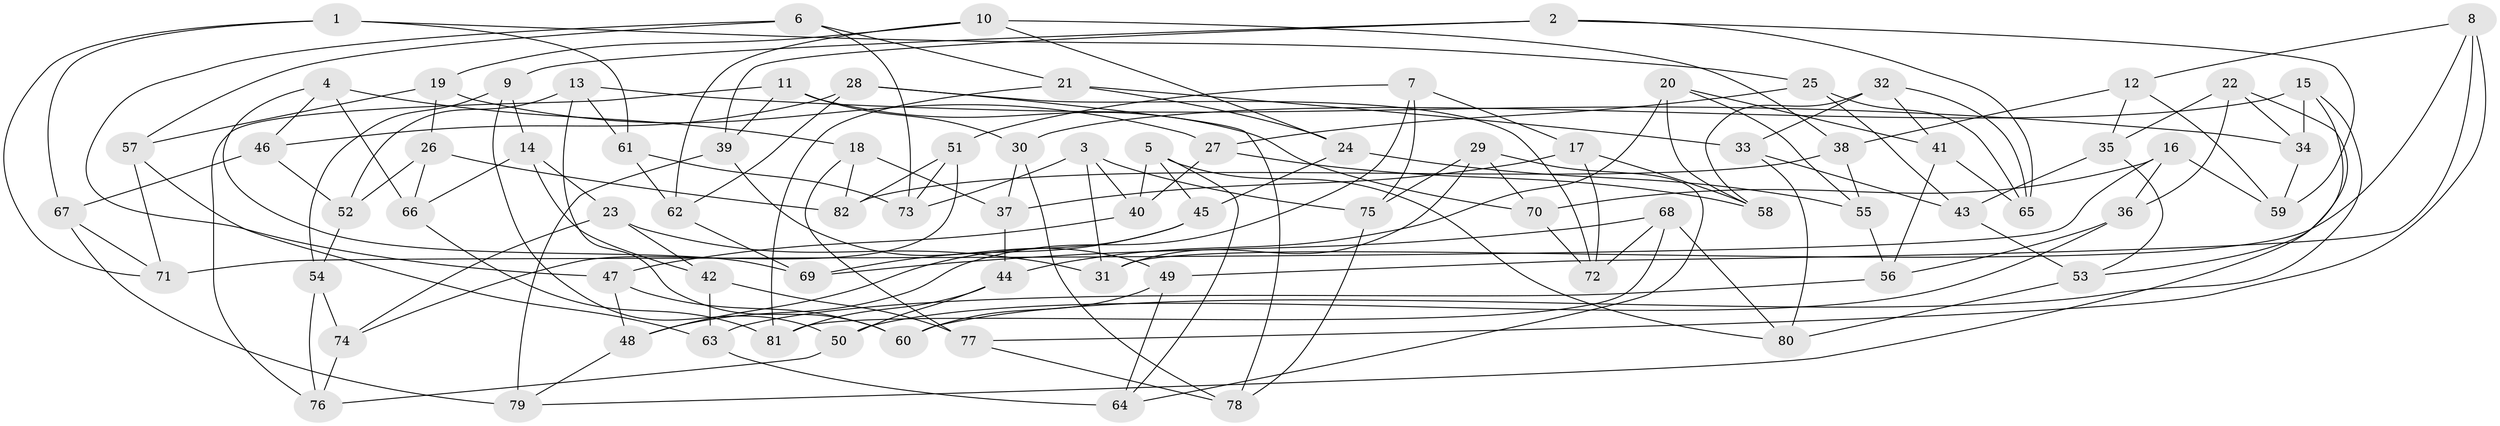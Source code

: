 // coarse degree distribution, {12: 0.0625, 10: 0.09375, 6: 0.09375, 8: 0.25, 9: 0.03125, 7: 0.0625, 5: 0.09375, 4: 0.25, 3: 0.0625}
// Generated by graph-tools (version 1.1) at 2025/20/03/04/25 18:20:35]
// undirected, 82 vertices, 164 edges
graph export_dot {
graph [start="1"]
  node [color=gray90,style=filled];
  1;
  2;
  3;
  4;
  5;
  6;
  7;
  8;
  9;
  10;
  11;
  12;
  13;
  14;
  15;
  16;
  17;
  18;
  19;
  20;
  21;
  22;
  23;
  24;
  25;
  26;
  27;
  28;
  29;
  30;
  31;
  32;
  33;
  34;
  35;
  36;
  37;
  38;
  39;
  40;
  41;
  42;
  43;
  44;
  45;
  46;
  47;
  48;
  49;
  50;
  51;
  52;
  53;
  54;
  55;
  56;
  57;
  58;
  59;
  60;
  61;
  62;
  63;
  64;
  65;
  66;
  67;
  68;
  69;
  70;
  71;
  72;
  73;
  74;
  75;
  76;
  77;
  78;
  79;
  80;
  81;
  82;
  1 -- 25;
  1 -- 67;
  1 -- 71;
  1 -- 61;
  2 -- 59;
  2 -- 9;
  2 -- 65;
  2 -- 39;
  3 -- 31;
  3 -- 73;
  3 -- 40;
  3 -- 75;
  4 -- 66;
  4 -- 18;
  4 -- 69;
  4 -- 46;
  5 -- 40;
  5 -- 64;
  5 -- 45;
  5 -- 80;
  6 -- 21;
  6 -- 57;
  6 -- 47;
  6 -- 73;
  7 -- 48;
  7 -- 75;
  7 -- 17;
  7 -- 51;
  8 -- 77;
  8 -- 31;
  8 -- 12;
  8 -- 49;
  9 -- 50;
  9 -- 14;
  9 -- 54;
  10 -- 38;
  10 -- 24;
  10 -- 19;
  10 -- 62;
  11 -- 30;
  11 -- 70;
  11 -- 39;
  11 -- 76;
  12 -- 35;
  12 -- 38;
  12 -- 59;
  13 -- 34;
  13 -- 60;
  13 -- 61;
  13 -- 52;
  14 -- 42;
  14 -- 66;
  14 -- 23;
  15 -- 34;
  15 -- 30;
  15 -- 60;
  15 -- 53;
  16 -- 71;
  16 -- 59;
  16 -- 36;
  16 -- 70;
  17 -- 72;
  17 -- 37;
  17 -- 58;
  18 -- 82;
  18 -- 77;
  18 -- 37;
  19 -- 27;
  19 -- 57;
  19 -- 26;
  20 -- 44;
  20 -- 58;
  20 -- 55;
  20 -- 41;
  21 -- 24;
  21 -- 33;
  21 -- 81;
  22 -- 35;
  22 -- 34;
  22 -- 79;
  22 -- 36;
  23 -- 74;
  23 -- 31;
  23 -- 42;
  24 -- 45;
  24 -- 55;
  25 -- 27;
  25 -- 43;
  25 -- 65;
  26 -- 66;
  26 -- 82;
  26 -- 52;
  27 -- 58;
  27 -- 40;
  28 -- 72;
  28 -- 78;
  28 -- 62;
  28 -- 46;
  29 -- 31;
  29 -- 75;
  29 -- 70;
  29 -- 64;
  30 -- 37;
  30 -- 78;
  32 -- 65;
  32 -- 33;
  32 -- 58;
  32 -- 41;
  33 -- 43;
  33 -- 80;
  34 -- 59;
  35 -- 53;
  35 -- 43;
  36 -- 56;
  36 -- 50;
  37 -- 44;
  38 -- 82;
  38 -- 55;
  39 -- 79;
  39 -- 49;
  40 -- 47;
  41 -- 65;
  41 -- 56;
  42 -- 63;
  42 -- 77;
  43 -- 53;
  44 -- 81;
  44 -- 50;
  45 -- 69;
  45 -- 48;
  46 -- 67;
  46 -- 52;
  47 -- 48;
  47 -- 60;
  48 -- 79;
  49 -- 64;
  49 -- 60;
  50 -- 76;
  51 -- 74;
  51 -- 82;
  51 -- 73;
  52 -- 54;
  53 -- 80;
  54 -- 76;
  54 -- 74;
  55 -- 56;
  56 -- 63;
  57 -- 63;
  57 -- 71;
  61 -- 62;
  61 -- 73;
  62 -- 69;
  63 -- 64;
  66 -- 81;
  67 -- 79;
  67 -- 71;
  68 -- 81;
  68 -- 72;
  68 -- 80;
  68 -- 69;
  70 -- 72;
  74 -- 76;
  75 -- 78;
  77 -- 78;
}
